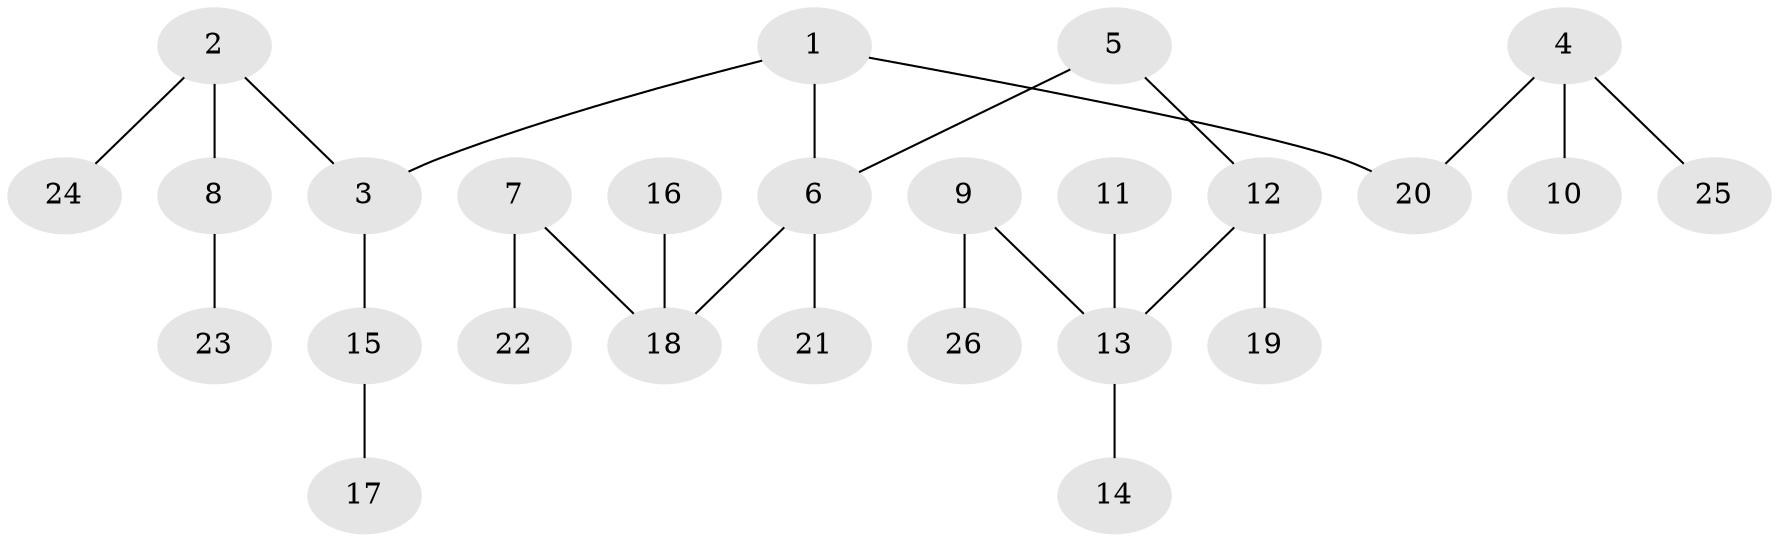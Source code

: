// original degree distribution, {3: 0.21568627450980393, 2: 0.27450980392156865, 1: 0.43137254901960786, 4: 0.058823529411764705, 5: 0.0196078431372549}
// Generated by graph-tools (version 1.1) at 2025/37/03/04/25 23:37:24]
// undirected, 26 vertices, 25 edges
graph export_dot {
  node [color=gray90,style=filled];
  1;
  2;
  3;
  4;
  5;
  6;
  7;
  8;
  9;
  10;
  11;
  12;
  13;
  14;
  15;
  16;
  17;
  18;
  19;
  20;
  21;
  22;
  23;
  24;
  25;
  26;
  1 -- 3 [weight=1.0];
  1 -- 6 [weight=1.0];
  1 -- 20 [weight=1.0];
  2 -- 3 [weight=1.0];
  2 -- 8 [weight=1.0];
  2 -- 24 [weight=1.0];
  3 -- 15 [weight=1.0];
  4 -- 10 [weight=1.0];
  4 -- 20 [weight=1.0];
  4 -- 25 [weight=1.0];
  5 -- 6 [weight=1.0];
  5 -- 12 [weight=1.0];
  6 -- 18 [weight=1.0];
  6 -- 21 [weight=1.0];
  7 -- 18 [weight=1.0];
  7 -- 22 [weight=1.0];
  8 -- 23 [weight=1.0];
  9 -- 13 [weight=1.0];
  9 -- 26 [weight=1.0];
  11 -- 13 [weight=1.0];
  12 -- 13 [weight=1.0];
  12 -- 19 [weight=1.0];
  13 -- 14 [weight=1.0];
  15 -- 17 [weight=1.0];
  16 -- 18 [weight=1.0];
}
